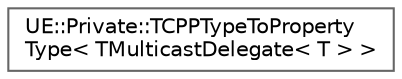 digraph "Graphical Class Hierarchy"
{
 // INTERACTIVE_SVG=YES
 // LATEX_PDF_SIZE
  bgcolor="transparent";
  edge [fontname=Helvetica,fontsize=10,labelfontname=Helvetica,labelfontsize=10];
  node [fontname=Helvetica,fontsize=10,shape=box,height=0.2,width=0.4];
  rankdir="LR";
  Node0 [id="Node000000",label="UE::Private::TCPPTypeToProperty\lType\< TMulticastDelegate\< T \> \>",height=0.2,width=0.4,color="grey40", fillcolor="white", style="filled",URL="$d2/d90/structUE_1_1Private_1_1TCPPTypeToPropertyType_3_01TMulticastDelegate_3_01T_01_4_01_4.html",tooltip=" "];
}
